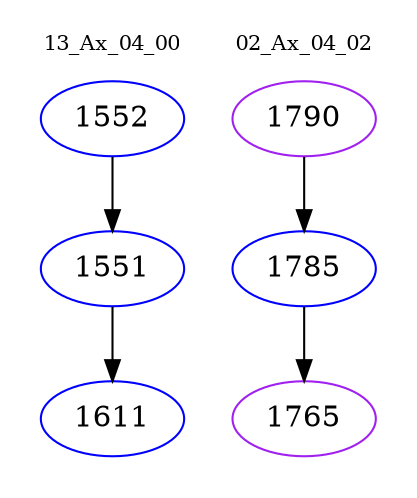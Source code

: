 digraph{
subgraph cluster_0 {
color = white
label = "13_Ax_04_00";
fontsize=10;
T0_1552 [label="1552", color="blue"]
T0_1552 -> T0_1551 [color="black"]
T0_1551 [label="1551", color="blue"]
T0_1551 -> T0_1611 [color="black"]
T0_1611 [label="1611", color="blue"]
}
subgraph cluster_1 {
color = white
label = "02_Ax_04_02";
fontsize=10;
T1_1790 [label="1790", color="purple"]
T1_1790 -> T1_1785 [color="black"]
T1_1785 [label="1785", color="blue"]
T1_1785 -> T1_1765 [color="black"]
T1_1765 [label="1765", color="purple"]
}
}
